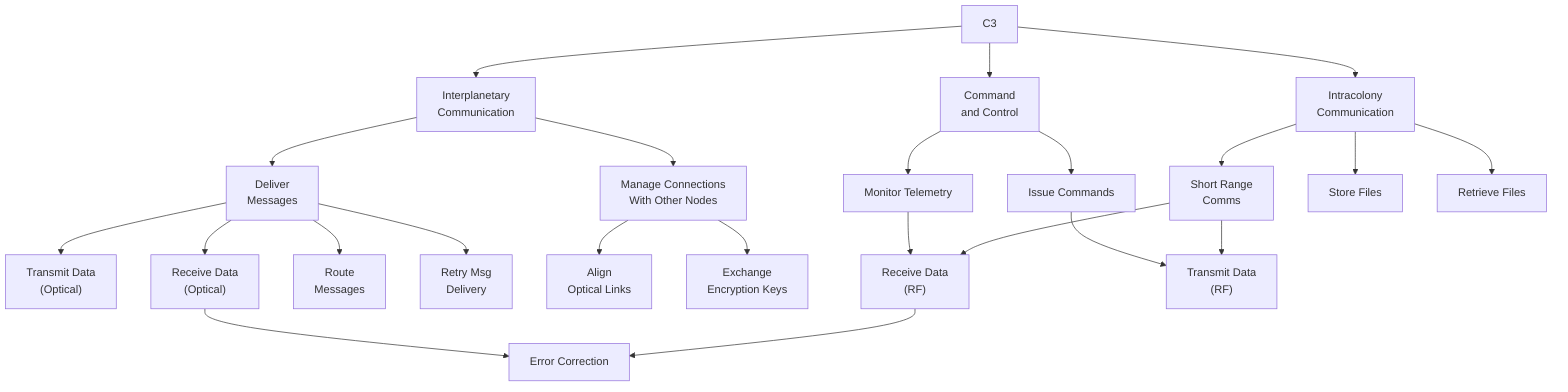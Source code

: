 flowchart TD
    C3 --> interplanet[Interplanetary\n Communication]
    C3 --> intracolony[Intracolony\n Communication]
    C3 --> cc[Command\n and Control]

    interplanet --> deliver[Deliver\n Messages]
    interplanet --> conns[Manage Connections\nWith Other Nodes]
    deliver --> optictransmit["Transmit Data\n (Optical)"]
    deliver --> opticrecv["Receive Data\n (Optical)"]
    deliver --> route[Route\n Messages]
    deliver --> retry[Retry Msg\n Delivery]
    conns --> align[Align\n Optical Links]
    conns --> keyex[Exchange\n Encryption Keys]

    cc --> command[Issue Commands]
    cc --> monitor[Monitor Telemetry]
    monitor --> rfrecv["Receive Data\n (RF)"]
    command --> rftransmit["Transmit Data\n (RF)"]

    intracolony --> srr[Short Range\n Comms]
    intracolony --> store[Store Files]
    intracolony --> read[Retrieve Files]
    srr --> rftransmit
    srr --> rfrecv

    opticrecv --> error[Error Correction]
    rfrecv --> error